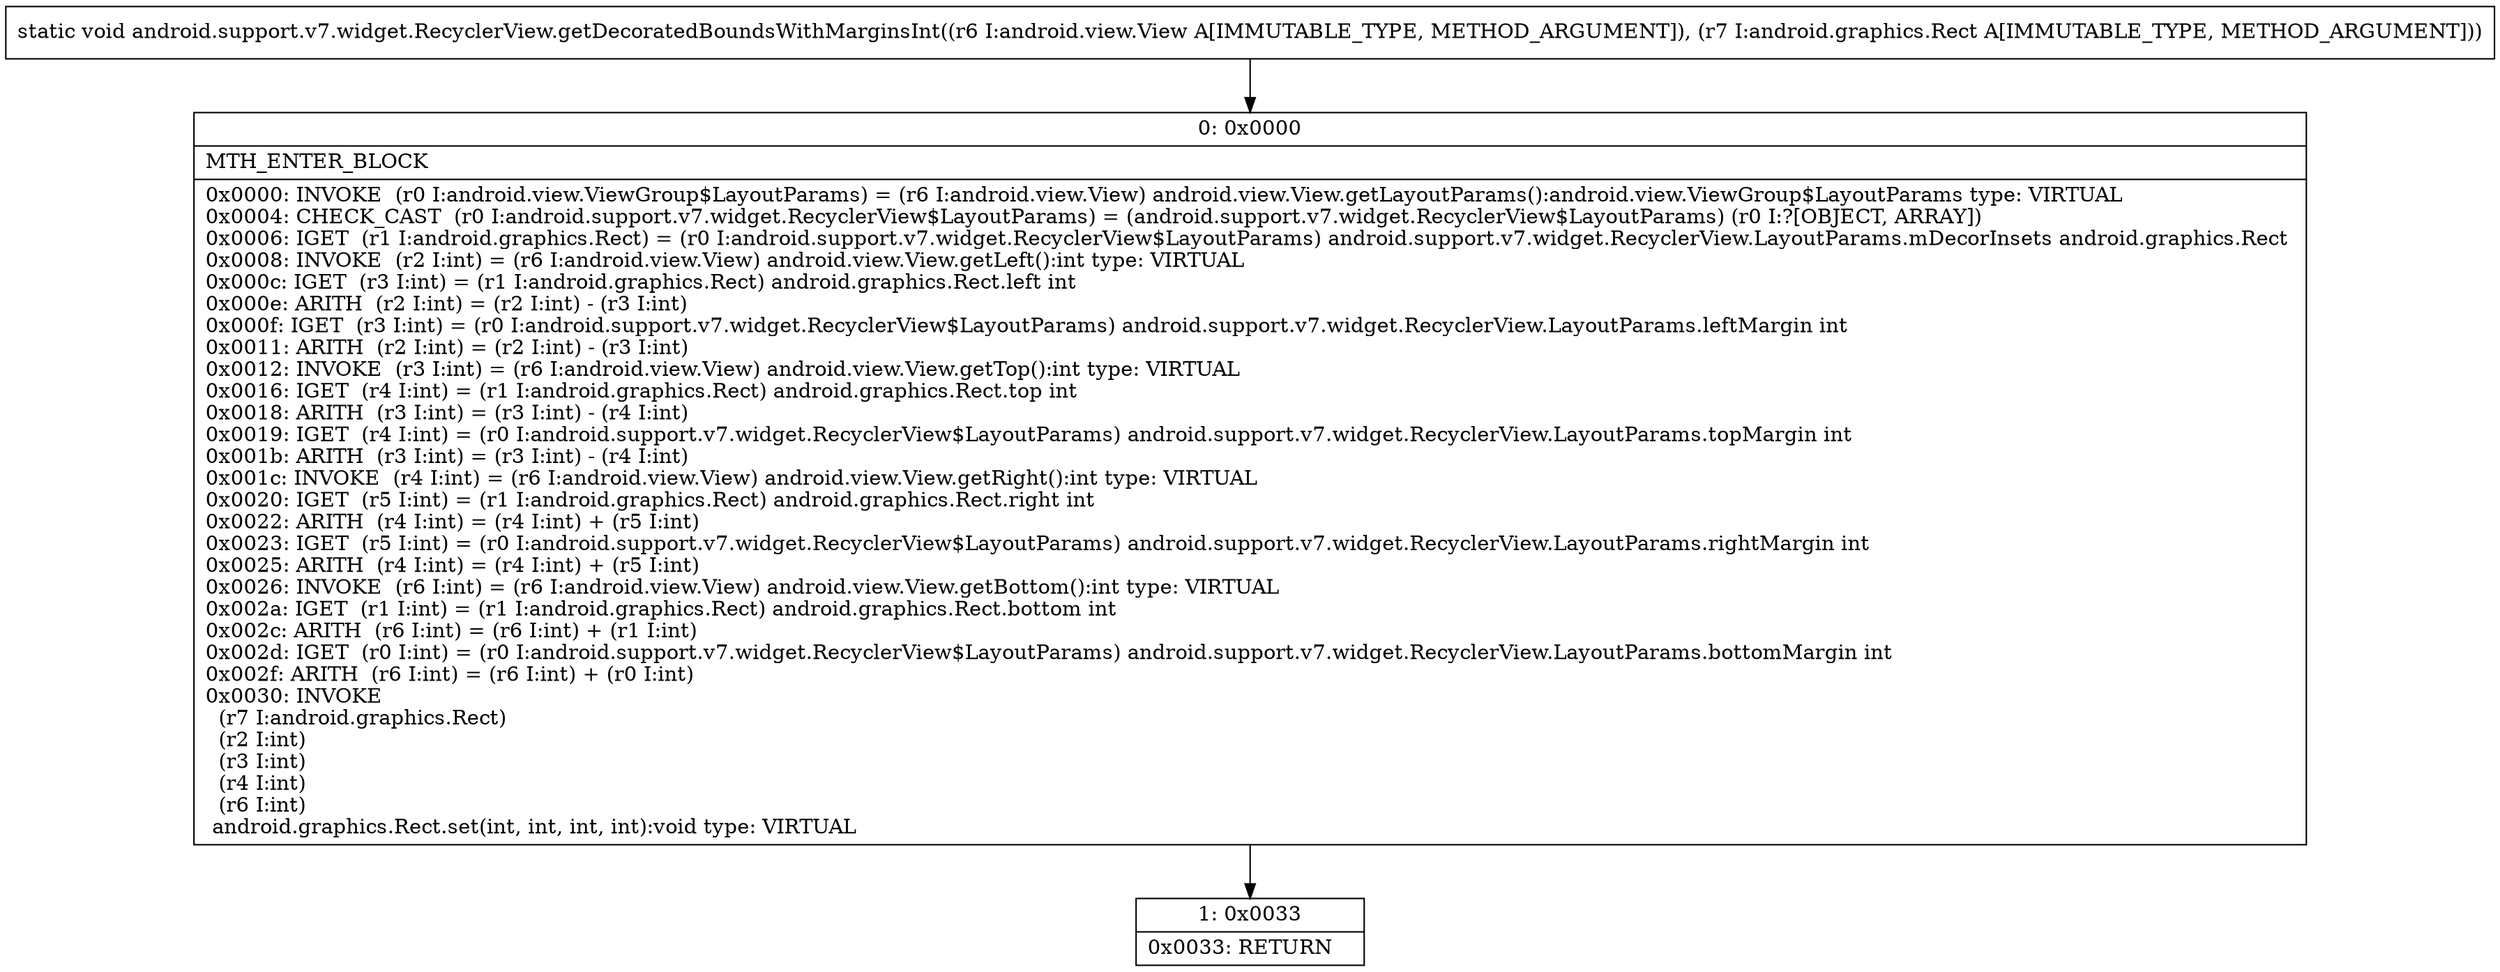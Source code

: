 digraph "CFG forandroid.support.v7.widget.RecyclerView.getDecoratedBoundsWithMarginsInt(Landroid\/view\/View;Landroid\/graphics\/Rect;)V" {
Node_0 [shape=record,label="{0\:\ 0x0000|MTH_ENTER_BLOCK\l|0x0000: INVOKE  (r0 I:android.view.ViewGroup$LayoutParams) = (r6 I:android.view.View) android.view.View.getLayoutParams():android.view.ViewGroup$LayoutParams type: VIRTUAL \l0x0004: CHECK_CAST  (r0 I:android.support.v7.widget.RecyclerView$LayoutParams) = (android.support.v7.widget.RecyclerView$LayoutParams) (r0 I:?[OBJECT, ARRAY]) \l0x0006: IGET  (r1 I:android.graphics.Rect) = (r0 I:android.support.v7.widget.RecyclerView$LayoutParams) android.support.v7.widget.RecyclerView.LayoutParams.mDecorInsets android.graphics.Rect \l0x0008: INVOKE  (r2 I:int) = (r6 I:android.view.View) android.view.View.getLeft():int type: VIRTUAL \l0x000c: IGET  (r3 I:int) = (r1 I:android.graphics.Rect) android.graphics.Rect.left int \l0x000e: ARITH  (r2 I:int) = (r2 I:int) \- (r3 I:int) \l0x000f: IGET  (r3 I:int) = (r0 I:android.support.v7.widget.RecyclerView$LayoutParams) android.support.v7.widget.RecyclerView.LayoutParams.leftMargin int \l0x0011: ARITH  (r2 I:int) = (r2 I:int) \- (r3 I:int) \l0x0012: INVOKE  (r3 I:int) = (r6 I:android.view.View) android.view.View.getTop():int type: VIRTUAL \l0x0016: IGET  (r4 I:int) = (r1 I:android.graphics.Rect) android.graphics.Rect.top int \l0x0018: ARITH  (r3 I:int) = (r3 I:int) \- (r4 I:int) \l0x0019: IGET  (r4 I:int) = (r0 I:android.support.v7.widget.RecyclerView$LayoutParams) android.support.v7.widget.RecyclerView.LayoutParams.topMargin int \l0x001b: ARITH  (r3 I:int) = (r3 I:int) \- (r4 I:int) \l0x001c: INVOKE  (r4 I:int) = (r6 I:android.view.View) android.view.View.getRight():int type: VIRTUAL \l0x0020: IGET  (r5 I:int) = (r1 I:android.graphics.Rect) android.graphics.Rect.right int \l0x0022: ARITH  (r4 I:int) = (r4 I:int) + (r5 I:int) \l0x0023: IGET  (r5 I:int) = (r0 I:android.support.v7.widget.RecyclerView$LayoutParams) android.support.v7.widget.RecyclerView.LayoutParams.rightMargin int \l0x0025: ARITH  (r4 I:int) = (r4 I:int) + (r5 I:int) \l0x0026: INVOKE  (r6 I:int) = (r6 I:android.view.View) android.view.View.getBottom():int type: VIRTUAL \l0x002a: IGET  (r1 I:int) = (r1 I:android.graphics.Rect) android.graphics.Rect.bottom int \l0x002c: ARITH  (r6 I:int) = (r6 I:int) + (r1 I:int) \l0x002d: IGET  (r0 I:int) = (r0 I:android.support.v7.widget.RecyclerView$LayoutParams) android.support.v7.widget.RecyclerView.LayoutParams.bottomMargin int \l0x002f: ARITH  (r6 I:int) = (r6 I:int) + (r0 I:int) \l0x0030: INVOKE  \l  (r7 I:android.graphics.Rect)\l  (r2 I:int)\l  (r3 I:int)\l  (r4 I:int)\l  (r6 I:int)\l android.graphics.Rect.set(int, int, int, int):void type: VIRTUAL \l}"];
Node_1 [shape=record,label="{1\:\ 0x0033|0x0033: RETURN   \l}"];
MethodNode[shape=record,label="{static void android.support.v7.widget.RecyclerView.getDecoratedBoundsWithMarginsInt((r6 I:android.view.View A[IMMUTABLE_TYPE, METHOD_ARGUMENT]), (r7 I:android.graphics.Rect A[IMMUTABLE_TYPE, METHOD_ARGUMENT])) }"];
MethodNode -> Node_0;
Node_0 -> Node_1;
}

